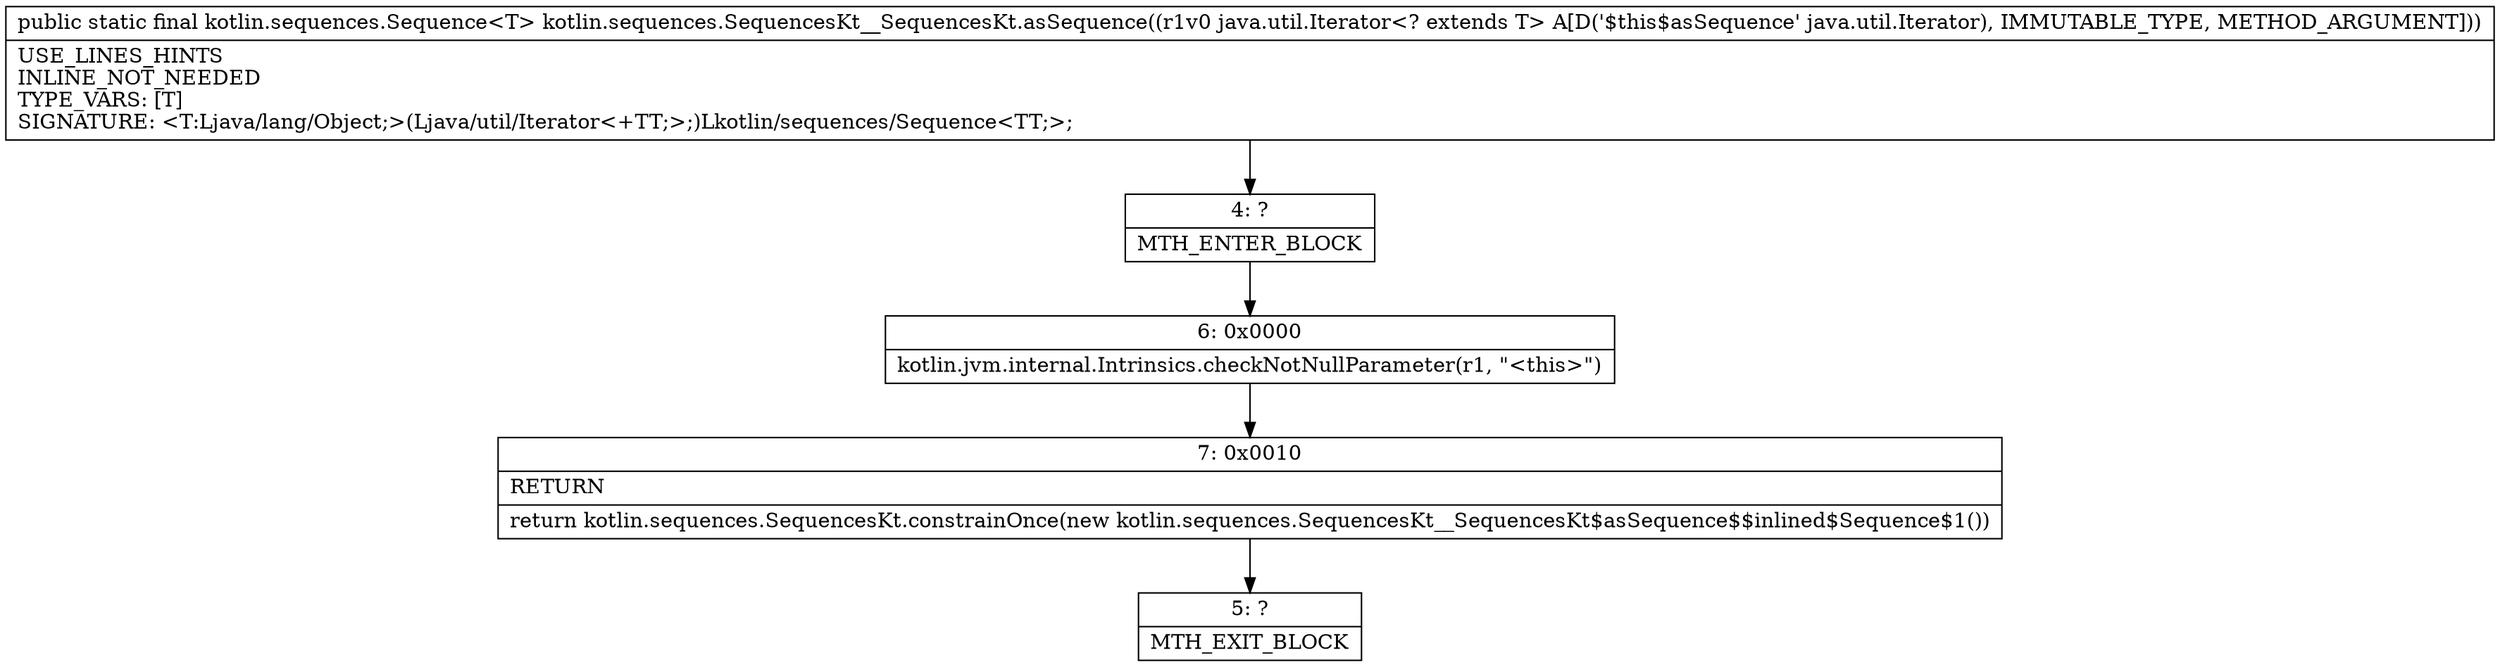 digraph "CFG forkotlin.sequences.SequencesKt__SequencesKt.asSequence(Ljava\/util\/Iterator;)Lkotlin\/sequences\/Sequence;" {
Node_4 [shape=record,label="{4\:\ ?|MTH_ENTER_BLOCK\l}"];
Node_6 [shape=record,label="{6\:\ 0x0000|kotlin.jvm.internal.Intrinsics.checkNotNullParameter(r1, \"\<this\>\")\l}"];
Node_7 [shape=record,label="{7\:\ 0x0010|RETURN\l|return kotlin.sequences.SequencesKt.constrainOnce(new kotlin.sequences.SequencesKt__SequencesKt$asSequence$$inlined$Sequence$1())\l}"];
Node_5 [shape=record,label="{5\:\ ?|MTH_EXIT_BLOCK\l}"];
MethodNode[shape=record,label="{public static final kotlin.sequences.Sequence\<T\> kotlin.sequences.SequencesKt__SequencesKt.asSequence((r1v0 java.util.Iterator\<? extends T\> A[D('$this$asSequence' java.util.Iterator), IMMUTABLE_TYPE, METHOD_ARGUMENT]))  | USE_LINES_HINTS\lINLINE_NOT_NEEDED\lTYPE_VARS: [T]\lSIGNATURE: \<T:Ljava\/lang\/Object;\>(Ljava\/util\/Iterator\<+TT;\>;)Lkotlin\/sequences\/Sequence\<TT;\>;\l}"];
MethodNode -> Node_4;Node_4 -> Node_6;
Node_6 -> Node_7;
Node_7 -> Node_5;
}


